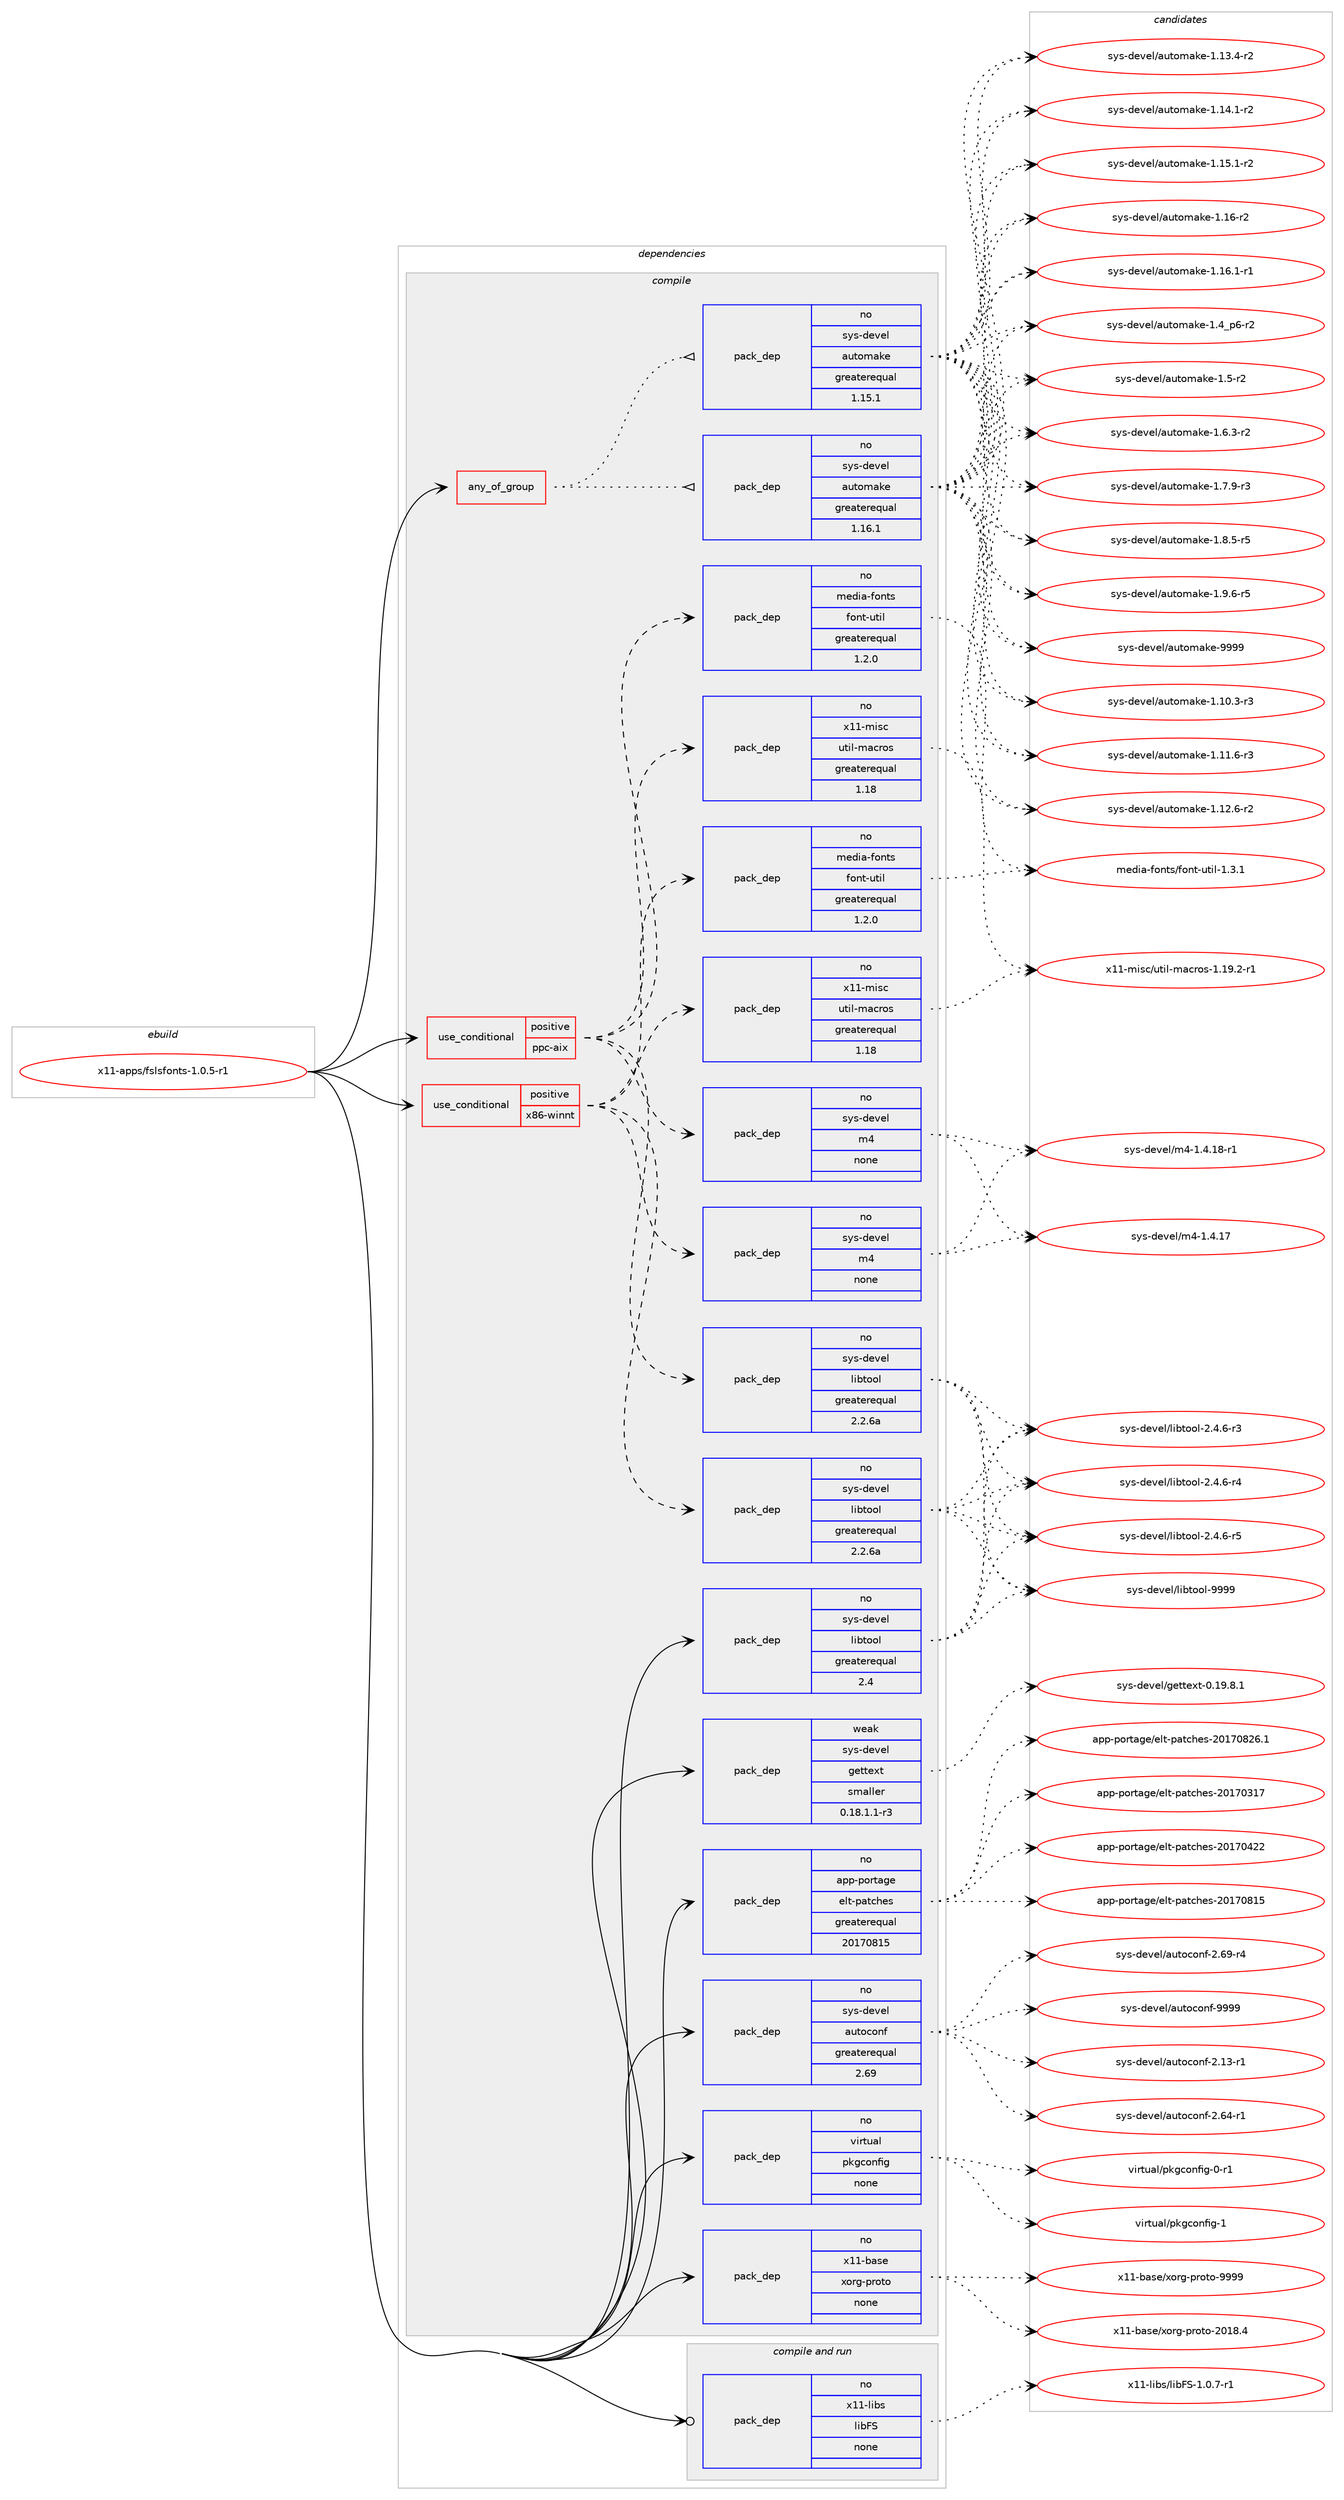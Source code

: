 digraph prolog {

# *************
# Graph options
# *************

newrank=true;
concentrate=true;
compound=true;
graph [rankdir=LR,fontname=Helvetica,fontsize=10,ranksep=1.5];#, ranksep=2.5, nodesep=0.2];
edge  [arrowhead=vee];
node  [fontname=Helvetica,fontsize=10];

# **********
# The ebuild
# **********

subgraph cluster_leftcol {
color=gray;
rank=same;
label=<<i>ebuild</i>>;
id [label="x11-apps/fslsfonts-1.0.5-r1", color=red, width=4, href="../x11-apps/fslsfonts-1.0.5-r1.svg"];
}

# ****************
# The dependencies
# ****************

subgraph cluster_midcol {
color=gray;
label=<<i>dependencies</i>>;
subgraph cluster_compile {
fillcolor="#eeeeee";
style=filled;
label=<<i>compile</i>>;
subgraph any28335 {
dependency1753351 [label=<<TABLE BORDER="0" CELLBORDER="1" CELLSPACING="0" CELLPADDING="4"><TR><TD CELLPADDING="10">any_of_group</TD></TR></TABLE>>, shape=none, color=red];subgraph pack1258785 {
dependency1753352 [label=<<TABLE BORDER="0" CELLBORDER="1" CELLSPACING="0" CELLPADDING="4" WIDTH="220"><TR><TD ROWSPAN="6" CELLPADDING="30">pack_dep</TD></TR><TR><TD WIDTH="110">no</TD></TR><TR><TD>sys-devel</TD></TR><TR><TD>automake</TD></TR><TR><TD>greaterequal</TD></TR><TR><TD>1.16.1</TD></TR></TABLE>>, shape=none, color=blue];
}
dependency1753351:e -> dependency1753352:w [weight=20,style="dotted",arrowhead="oinv"];
subgraph pack1258786 {
dependency1753353 [label=<<TABLE BORDER="0" CELLBORDER="1" CELLSPACING="0" CELLPADDING="4" WIDTH="220"><TR><TD ROWSPAN="6" CELLPADDING="30">pack_dep</TD></TR><TR><TD WIDTH="110">no</TD></TR><TR><TD>sys-devel</TD></TR><TR><TD>automake</TD></TR><TR><TD>greaterequal</TD></TR><TR><TD>1.15.1</TD></TR></TABLE>>, shape=none, color=blue];
}
dependency1753351:e -> dependency1753353:w [weight=20,style="dotted",arrowhead="oinv"];
}
id:e -> dependency1753351:w [weight=20,style="solid",arrowhead="vee"];
subgraph cond465228 {
dependency1753354 [label=<<TABLE BORDER="0" CELLBORDER="1" CELLSPACING="0" CELLPADDING="4"><TR><TD ROWSPAN="3" CELLPADDING="10">use_conditional</TD></TR><TR><TD>positive</TD></TR><TR><TD>ppc-aix</TD></TR></TABLE>>, shape=none, color=red];
subgraph pack1258787 {
dependency1753355 [label=<<TABLE BORDER="0" CELLBORDER="1" CELLSPACING="0" CELLPADDING="4" WIDTH="220"><TR><TD ROWSPAN="6" CELLPADDING="30">pack_dep</TD></TR><TR><TD WIDTH="110">no</TD></TR><TR><TD>sys-devel</TD></TR><TR><TD>libtool</TD></TR><TR><TD>greaterequal</TD></TR><TR><TD>2.2.6a</TD></TR></TABLE>>, shape=none, color=blue];
}
dependency1753354:e -> dependency1753355:w [weight=20,style="dashed",arrowhead="vee"];
subgraph pack1258788 {
dependency1753356 [label=<<TABLE BORDER="0" CELLBORDER="1" CELLSPACING="0" CELLPADDING="4" WIDTH="220"><TR><TD ROWSPAN="6" CELLPADDING="30">pack_dep</TD></TR><TR><TD WIDTH="110">no</TD></TR><TR><TD>sys-devel</TD></TR><TR><TD>m4</TD></TR><TR><TD>none</TD></TR><TR><TD></TD></TR></TABLE>>, shape=none, color=blue];
}
dependency1753354:e -> dependency1753356:w [weight=20,style="dashed",arrowhead="vee"];
subgraph pack1258789 {
dependency1753357 [label=<<TABLE BORDER="0" CELLBORDER="1" CELLSPACING="0" CELLPADDING="4" WIDTH="220"><TR><TD ROWSPAN="6" CELLPADDING="30">pack_dep</TD></TR><TR><TD WIDTH="110">no</TD></TR><TR><TD>x11-misc</TD></TR><TR><TD>util-macros</TD></TR><TR><TD>greaterequal</TD></TR><TR><TD>1.18</TD></TR></TABLE>>, shape=none, color=blue];
}
dependency1753354:e -> dependency1753357:w [weight=20,style="dashed",arrowhead="vee"];
subgraph pack1258790 {
dependency1753358 [label=<<TABLE BORDER="0" CELLBORDER="1" CELLSPACING="0" CELLPADDING="4" WIDTH="220"><TR><TD ROWSPAN="6" CELLPADDING="30">pack_dep</TD></TR><TR><TD WIDTH="110">no</TD></TR><TR><TD>media-fonts</TD></TR><TR><TD>font-util</TD></TR><TR><TD>greaterequal</TD></TR><TR><TD>1.2.0</TD></TR></TABLE>>, shape=none, color=blue];
}
dependency1753354:e -> dependency1753358:w [weight=20,style="dashed",arrowhead="vee"];
}
id:e -> dependency1753354:w [weight=20,style="solid",arrowhead="vee"];
subgraph cond465229 {
dependency1753359 [label=<<TABLE BORDER="0" CELLBORDER="1" CELLSPACING="0" CELLPADDING="4"><TR><TD ROWSPAN="3" CELLPADDING="10">use_conditional</TD></TR><TR><TD>positive</TD></TR><TR><TD>x86-winnt</TD></TR></TABLE>>, shape=none, color=red];
subgraph pack1258791 {
dependency1753360 [label=<<TABLE BORDER="0" CELLBORDER="1" CELLSPACING="0" CELLPADDING="4" WIDTH="220"><TR><TD ROWSPAN="6" CELLPADDING="30">pack_dep</TD></TR><TR><TD WIDTH="110">no</TD></TR><TR><TD>sys-devel</TD></TR><TR><TD>libtool</TD></TR><TR><TD>greaterequal</TD></TR><TR><TD>2.2.6a</TD></TR></TABLE>>, shape=none, color=blue];
}
dependency1753359:e -> dependency1753360:w [weight=20,style="dashed",arrowhead="vee"];
subgraph pack1258792 {
dependency1753361 [label=<<TABLE BORDER="0" CELLBORDER="1" CELLSPACING="0" CELLPADDING="4" WIDTH="220"><TR><TD ROWSPAN="6" CELLPADDING="30">pack_dep</TD></TR><TR><TD WIDTH="110">no</TD></TR><TR><TD>sys-devel</TD></TR><TR><TD>m4</TD></TR><TR><TD>none</TD></TR><TR><TD></TD></TR></TABLE>>, shape=none, color=blue];
}
dependency1753359:e -> dependency1753361:w [weight=20,style="dashed",arrowhead="vee"];
subgraph pack1258793 {
dependency1753362 [label=<<TABLE BORDER="0" CELLBORDER="1" CELLSPACING="0" CELLPADDING="4" WIDTH="220"><TR><TD ROWSPAN="6" CELLPADDING="30">pack_dep</TD></TR><TR><TD WIDTH="110">no</TD></TR><TR><TD>x11-misc</TD></TR><TR><TD>util-macros</TD></TR><TR><TD>greaterequal</TD></TR><TR><TD>1.18</TD></TR></TABLE>>, shape=none, color=blue];
}
dependency1753359:e -> dependency1753362:w [weight=20,style="dashed",arrowhead="vee"];
subgraph pack1258794 {
dependency1753363 [label=<<TABLE BORDER="0" CELLBORDER="1" CELLSPACING="0" CELLPADDING="4" WIDTH="220"><TR><TD ROWSPAN="6" CELLPADDING="30">pack_dep</TD></TR><TR><TD WIDTH="110">no</TD></TR><TR><TD>media-fonts</TD></TR><TR><TD>font-util</TD></TR><TR><TD>greaterequal</TD></TR><TR><TD>1.2.0</TD></TR></TABLE>>, shape=none, color=blue];
}
dependency1753359:e -> dependency1753363:w [weight=20,style="dashed",arrowhead="vee"];
}
id:e -> dependency1753359:w [weight=20,style="solid",arrowhead="vee"];
subgraph pack1258795 {
dependency1753364 [label=<<TABLE BORDER="0" CELLBORDER="1" CELLSPACING="0" CELLPADDING="4" WIDTH="220"><TR><TD ROWSPAN="6" CELLPADDING="30">pack_dep</TD></TR><TR><TD WIDTH="110">no</TD></TR><TR><TD>app-portage</TD></TR><TR><TD>elt-patches</TD></TR><TR><TD>greaterequal</TD></TR><TR><TD>20170815</TD></TR></TABLE>>, shape=none, color=blue];
}
id:e -> dependency1753364:w [weight=20,style="solid",arrowhead="vee"];
subgraph pack1258796 {
dependency1753365 [label=<<TABLE BORDER="0" CELLBORDER="1" CELLSPACING="0" CELLPADDING="4" WIDTH="220"><TR><TD ROWSPAN="6" CELLPADDING="30">pack_dep</TD></TR><TR><TD WIDTH="110">no</TD></TR><TR><TD>sys-devel</TD></TR><TR><TD>autoconf</TD></TR><TR><TD>greaterequal</TD></TR><TR><TD>2.69</TD></TR></TABLE>>, shape=none, color=blue];
}
id:e -> dependency1753365:w [weight=20,style="solid",arrowhead="vee"];
subgraph pack1258797 {
dependency1753366 [label=<<TABLE BORDER="0" CELLBORDER="1" CELLSPACING="0" CELLPADDING="4" WIDTH="220"><TR><TD ROWSPAN="6" CELLPADDING="30">pack_dep</TD></TR><TR><TD WIDTH="110">no</TD></TR><TR><TD>sys-devel</TD></TR><TR><TD>libtool</TD></TR><TR><TD>greaterequal</TD></TR><TR><TD>2.4</TD></TR></TABLE>>, shape=none, color=blue];
}
id:e -> dependency1753366:w [weight=20,style="solid",arrowhead="vee"];
subgraph pack1258798 {
dependency1753367 [label=<<TABLE BORDER="0" CELLBORDER="1" CELLSPACING="0" CELLPADDING="4" WIDTH="220"><TR><TD ROWSPAN="6" CELLPADDING="30">pack_dep</TD></TR><TR><TD WIDTH="110">no</TD></TR><TR><TD>virtual</TD></TR><TR><TD>pkgconfig</TD></TR><TR><TD>none</TD></TR><TR><TD></TD></TR></TABLE>>, shape=none, color=blue];
}
id:e -> dependency1753367:w [weight=20,style="solid",arrowhead="vee"];
subgraph pack1258799 {
dependency1753368 [label=<<TABLE BORDER="0" CELLBORDER="1" CELLSPACING="0" CELLPADDING="4" WIDTH="220"><TR><TD ROWSPAN="6" CELLPADDING="30">pack_dep</TD></TR><TR><TD WIDTH="110">no</TD></TR><TR><TD>x11-base</TD></TR><TR><TD>xorg-proto</TD></TR><TR><TD>none</TD></TR><TR><TD></TD></TR></TABLE>>, shape=none, color=blue];
}
id:e -> dependency1753368:w [weight=20,style="solid",arrowhead="vee"];
subgraph pack1258800 {
dependency1753369 [label=<<TABLE BORDER="0" CELLBORDER="1" CELLSPACING="0" CELLPADDING="4" WIDTH="220"><TR><TD ROWSPAN="6" CELLPADDING="30">pack_dep</TD></TR><TR><TD WIDTH="110">weak</TD></TR><TR><TD>sys-devel</TD></TR><TR><TD>gettext</TD></TR><TR><TD>smaller</TD></TR><TR><TD>0.18.1.1-r3</TD></TR></TABLE>>, shape=none, color=blue];
}
id:e -> dependency1753369:w [weight=20,style="solid",arrowhead="vee"];
}
subgraph cluster_compileandrun {
fillcolor="#eeeeee";
style=filled;
label=<<i>compile and run</i>>;
subgraph pack1258801 {
dependency1753370 [label=<<TABLE BORDER="0" CELLBORDER="1" CELLSPACING="0" CELLPADDING="4" WIDTH="220"><TR><TD ROWSPAN="6" CELLPADDING="30">pack_dep</TD></TR><TR><TD WIDTH="110">no</TD></TR><TR><TD>x11-libs</TD></TR><TR><TD>libFS</TD></TR><TR><TD>none</TD></TR><TR><TD></TD></TR></TABLE>>, shape=none, color=blue];
}
id:e -> dependency1753370:w [weight=20,style="solid",arrowhead="odotvee"];
}
subgraph cluster_run {
fillcolor="#eeeeee";
style=filled;
label=<<i>run</i>>;
}
}

# **************
# The candidates
# **************

subgraph cluster_choices {
rank=same;
color=gray;
label=<<i>candidates</i>>;

subgraph choice1258785 {
color=black;
nodesep=1;
choice11512111545100101118101108479711711611110997107101454946494846514511451 [label="sys-devel/automake-1.10.3-r3", color=red, width=4,href="../sys-devel/automake-1.10.3-r3.svg"];
choice11512111545100101118101108479711711611110997107101454946494946544511451 [label="sys-devel/automake-1.11.6-r3", color=red, width=4,href="../sys-devel/automake-1.11.6-r3.svg"];
choice11512111545100101118101108479711711611110997107101454946495046544511450 [label="sys-devel/automake-1.12.6-r2", color=red, width=4,href="../sys-devel/automake-1.12.6-r2.svg"];
choice11512111545100101118101108479711711611110997107101454946495146524511450 [label="sys-devel/automake-1.13.4-r2", color=red, width=4,href="../sys-devel/automake-1.13.4-r2.svg"];
choice11512111545100101118101108479711711611110997107101454946495246494511450 [label="sys-devel/automake-1.14.1-r2", color=red, width=4,href="../sys-devel/automake-1.14.1-r2.svg"];
choice11512111545100101118101108479711711611110997107101454946495346494511450 [label="sys-devel/automake-1.15.1-r2", color=red, width=4,href="../sys-devel/automake-1.15.1-r2.svg"];
choice1151211154510010111810110847971171161111099710710145494649544511450 [label="sys-devel/automake-1.16-r2", color=red, width=4,href="../sys-devel/automake-1.16-r2.svg"];
choice11512111545100101118101108479711711611110997107101454946495446494511449 [label="sys-devel/automake-1.16.1-r1", color=red, width=4,href="../sys-devel/automake-1.16.1-r1.svg"];
choice115121115451001011181011084797117116111109971071014549465295112544511450 [label="sys-devel/automake-1.4_p6-r2", color=red, width=4,href="../sys-devel/automake-1.4_p6-r2.svg"];
choice11512111545100101118101108479711711611110997107101454946534511450 [label="sys-devel/automake-1.5-r2", color=red, width=4,href="../sys-devel/automake-1.5-r2.svg"];
choice115121115451001011181011084797117116111109971071014549465446514511450 [label="sys-devel/automake-1.6.3-r2", color=red, width=4,href="../sys-devel/automake-1.6.3-r2.svg"];
choice115121115451001011181011084797117116111109971071014549465546574511451 [label="sys-devel/automake-1.7.9-r3", color=red, width=4,href="../sys-devel/automake-1.7.9-r3.svg"];
choice115121115451001011181011084797117116111109971071014549465646534511453 [label="sys-devel/automake-1.8.5-r5", color=red, width=4,href="../sys-devel/automake-1.8.5-r5.svg"];
choice115121115451001011181011084797117116111109971071014549465746544511453 [label="sys-devel/automake-1.9.6-r5", color=red, width=4,href="../sys-devel/automake-1.9.6-r5.svg"];
choice115121115451001011181011084797117116111109971071014557575757 [label="sys-devel/automake-9999", color=red, width=4,href="../sys-devel/automake-9999.svg"];
dependency1753352:e -> choice11512111545100101118101108479711711611110997107101454946494846514511451:w [style=dotted,weight="100"];
dependency1753352:e -> choice11512111545100101118101108479711711611110997107101454946494946544511451:w [style=dotted,weight="100"];
dependency1753352:e -> choice11512111545100101118101108479711711611110997107101454946495046544511450:w [style=dotted,weight="100"];
dependency1753352:e -> choice11512111545100101118101108479711711611110997107101454946495146524511450:w [style=dotted,weight="100"];
dependency1753352:e -> choice11512111545100101118101108479711711611110997107101454946495246494511450:w [style=dotted,weight="100"];
dependency1753352:e -> choice11512111545100101118101108479711711611110997107101454946495346494511450:w [style=dotted,weight="100"];
dependency1753352:e -> choice1151211154510010111810110847971171161111099710710145494649544511450:w [style=dotted,weight="100"];
dependency1753352:e -> choice11512111545100101118101108479711711611110997107101454946495446494511449:w [style=dotted,weight="100"];
dependency1753352:e -> choice115121115451001011181011084797117116111109971071014549465295112544511450:w [style=dotted,weight="100"];
dependency1753352:e -> choice11512111545100101118101108479711711611110997107101454946534511450:w [style=dotted,weight="100"];
dependency1753352:e -> choice115121115451001011181011084797117116111109971071014549465446514511450:w [style=dotted,weight="100"];
dependency1753352:e -> choice115121115451001011181011084797117116111109971071014549465546574511451:w [style=dotted,weight="100"];
dependency1753352:e -> choice115121115451001011181011084797117116111109971071014549465646534511453:w [style=dotted,weight="100"];
dependency1753352:e -> choice115121115451001011181011084797117116111109971071014549465746544511453:w [style=dotted,weight="100"];
dependency1753352:e -> choice115121115451001011181011084797117116111109971071014557575757:w [style=dotted,weight="100"];
}
subgraph choice1258786 {
color=black;
nodesep=1;
choice11512111545100101118101108479711711611110997107101454946494846514511451 [label="sys-devel/automake-1.10.3-r3", color=red, width=4,href="../sys-devel/automake-1.10.3-r3.svg"];
choice11512111545100101118101108479711711611110997107101454946494946544511451 [label="sys-devel/automake-1.11.6-r3", color=red, width=4,href="../sys-devel/automake-1.11.6-r3.svg"];
choice11512111545100101118101108479711711611110997107101454946495046544511450 [label="sys-devel/automake-1.12.6-r2", color=red, width=4,href="../sys-devel/automake-1.12.6-r2.svg"];
choice11512111545100101118101108479711711611110997107101454946495146524511450 [label="sys-devel/automake-1.13.4-r2", color=red, width=4,href="../sys-devel/automake-1.13.4-r2.svg"];
choice11512111545100101118101108479711711611110997107101454946495246494511450 [label="sys-devel/automake-1.14.1-r2", color=red, width=4,href="../sys-devel/automake-1.14.1-r2.svg"];
choice11512111545100101118101108479711711611110997107101454946495346494511450 [label="sys-devel/automake-1.15.1-r2", color=red, width=4,href="../sys-devel/automake-1.15.1-r2.svg"];
choice1151211154510010111810110847971171161111099710710145494649544511450 [label="sys-devel/automake-1.16-r2", color=red, width=4,href="../sys-devel/automake-1.16-r2.svg"];
choice11512111545100101118101108479711711611110997107101454946495446494511449 [label="sys-devel/automake-1.16.1-r1", color=red, width=4,href="../sys-devel/automake-1.16.1-r1.svg"];
choice115121115451001011181011084797117116111109971071014549465295112544511450 [label="sys-devel/automake-1.4_p6-r2", color=red, width=4,href="../sys-devel/automake-1.4_p6-r2.svg"];
choice11512111545100101118101108479711711611110997107101454946534511450 [label="sys-devel/automake-1.5-r2", color=red, width=4,href="../sys-devel/automake-1.5-r2.svg"];
choice115121115451001011181011084797117116111109971071014549465446514511450 [label="sys-devel/automake-1.6.3-r2", color=red, width=4,href="../sys-devel/automake-1.6.3-r2.svg"];
choice115121115451001011181011084797117116111109971071014549465546574511451 [label="sys-devel/automake-1.7.9-r3", color=red, width=4,href="../sys-devel/automake-1.7.9-r3.svg"];
choice115121115451001011181011084797117116111109971071014549465646534511453 [label="sys-devel/automake-1.8.5-r5", color=red, width=4,href="../sys-devel/automake-1.8.5-r5.svg"];
choice115121115451001011181011084797117116111109971071014549465746544511453 [label="sys-devel/automake-1.9.6-r5", color=red, width=4,href="../sys-devel/automake-1.9.6-r5.svg"];
choice115121115451001011181011084797117116111109971071014557575757 [label="sys-devel/automake-9999", color=red, width=4,href="../sys-devel/automake-9999.svg"];
dependency1753353:e -> choice11512111545100101118101108479711711611110997107101454946494846514511451:w [style=dotted,weight="100"];
dependency1753353:e -> choice11512111545100101118101108479711711611110997107101454946494946544511451:w [style=dotted,weight="100"];
dependency1753353:e -> choice11512111545100101118101108479711711611110997107101454946495046544511450:w [style=dotted,weight="100"];
dependency1753353:e -> choice11512111545100101118101108479711711611110997107101454946495146524511450:w [style=dotted,weight="100"];
dependency1753353:e -> choice11512111545100101118101108479711711611110997107101454946495246494511450:w [style=dotted,weight="100"];
dependency1753353:e -> choice11512111545100101118101108479711711611110997107101454946495346494511450:w [style=dotted,weight="100"];
dependency1753353:e -> choice1151211154510010111810110847971171161111099710710145494649544511450:w [style=dotted,weight="100"];
dependency1753353:e -> choice11512111545100101118101108479711711611110997107101454946495446494511449:w [style=dotted,weight="100"];
dependency1753353:e -> choice115121115451001011181011084797117116111109971071014549465295112544511450:w [style=dotted,weight="100"];
dependency1753353:e -> choice11512111545100101118101108479711711611110997107101454946534511450:w [style=dotted,weight="100"];
dependency1753353:e -> choice115121115451001011181011084797117116111109971071014549465446514511450:w [style=dotted,weight="100"];
dependency1753353:e -> choice115121115451001011181011084797117116111109971071014549465546574511451:w [style=dotted,weight="100"];
dependency1753353:e -> choice115121115451001011181011084797117116111109971071014549465646534511453:w [style=dotted,weight="100"];
dependency1753353:e -> choice115121115451001011181011084797117116111109971071014549465746544511453:w [style=dotted,weight="100"];
dependency1753353:e -> choice115121115451001011181011084797117116111109971071014557575757:w [style=dotted,weight="100"];
}
subgraph choice1258787 {
color=black;
nodesep=1;
choice1151211154510010111810110847108105981161111111084550465246544511451 [label="sys-devel/libtool-2.4.6-r3", color=red, width=4,href="../sys-devel/libtool-2.4.6-r3.svg"];
choice1151211154510010111810110847108105981161111111084550465246544511452 [label="sys-devel/libtool-2.4.6-r4", color=red, width=4,href="../sys-devel/libtool-2.4.6-r4.svg"];
choice1151211154510010111810110847108105981161111111084550465246544511453 [label="sys-devel/libtool-2.4.6-r5", color=red, width=4,href="../sys-devel/libtool-2.4.6-r5.svg"];
choice1151211154510010111810110847108105981161111111084557575757 [label="sys-devel/libtool-9999", color=red, width=4,href="../sys-devel/libtool-9999.svg"];
dependency1753355:e -> choice1151211154510010111810110847108105981161111111084550465246544511451:w [style=dotted,weight="100"];
dependency1753355:e -> choice1151211154510010111810110847108105981161111111084550465246544511452:w [style=dotted,weight="100"];
dependency1753355:e -> choice1151211154510010111810110847108105981161111111084550465246544511453:w [style=dotted,weight="100"];
dependency1753355:e -> choice1151211154510010111810110847108105981161111111084557575757:w [style=dotted,weight="100"];
}
subgraph choice1258788 {
color=black;
nodesep=1;
choice11512111545100101118101108471095245494652464955 [label="sys-devel/m4-1.4.17", color=red, width=4,href="../sys-devel/m4-1.4.17.svg"];
choice115121115451001011181011084710952454946524649564511449 [label="sys-devel/m4-1.4.18-r1", color=red, width=4,href="../sys-devel/m4-1.4.18-r1.svg"];
dependency1753356:e -> choice11512111545100101118101108471095245494652464955:w [style=dotted,weight="100"];
dependency1753356:e -> choice115121115451001011181011084710952454946524649564511449:w [style=dotted,weight="100"];
}
subgraph choice1258789 {
color=black;
nodesep=1;
choice1204949451091051159947117116105108451099799114111115454946495746504511449 [label="x11-misc/util-macros-1.19.2-r1", color=red, width=4,href="../x11-misc/util-macros-1.19.2-r1.svg"];
dependency1753357:e -> choice1204949451091051159947117116105108451099799114111115454946495746504511449:w [style=dotted,weight="100"];
}
subgraph choice1258790 {
color=black;
nodesep=1;
choice10910110010597451021111101161154710211111011645117116105108454946514649 [label="media-fonts/font-util-1.3.1", color=red, width=4,href="../media-fonts/font-util-1.3.1.svg"];
dependency1753358:e -> choice10910110010597451021111101161154710211111011645117116105108454946514649:w [style=dotted,weight="100"];
}
subgraph choice1258791 {
color=black;
nodesep=1;
choice1151211154510010111810110847108105981161111111084550465246544511451 [label="sys-devel/libtool-2.4.6-r3", color=red, width=4,href="../sys-devel/libtool-2.4.6-r3.svg"];
choice1151211154510010111810110847108105981161111111084550465246544511452 [label="sys-devel/libtool-2.4.6-r4", color=red, width=4,href="../sys-devel/libtool-2.4.6-r4.svg"];
choice1151211154510010111810110847108105981161111111084550465246544511453 [label="sys-devel/libtool-2.4.6-r5", color=red, width=4,href="../sys-devel/libtool-2.4.6-r5.svg"];
choice1151211154510010111810110847108105981161111111084557575757 [label="sys-devel/libtool-9999", color=red, width=4,href="../sys-devel/libtool-9999.svg"];
dependency1753360:e -> choice1151211154510010111810110847108105981161111111084550465246544511451:w [style=dotted,weight="100"];
dependency1753360:e -> choice1151211154510010111810110847108105981161111111084550465246544511452:w [style=dotted,weight="100"];
dependency1753360:e -> choice1151211154510010111810110847108105981161111111084550465246544511453:w [style=dotted,weight="100"];
dependency1753360:e -> choice1151211154510010111810110847108105981161111111084557575757:w [style=dotted,weight="100"];
}
subgraph choice1258792 {
color=black;
nodesep=1;
choice11512111545100101118101108471095245494652464955 [label="sys-devel/m4-1.4.17", color=red, width=4,href="../sys-devel/m4-1.4.17.svg"];
choice115121115451001011181011084710952454946524649564511449 [label="sys-devel/m4-1.4.18-r1", color=red, width=4,href="../sys-devel/m4-1.4.18-r1.svg"];
dependency1753361:e -> choice11512111545100101118101108471095245494652464955:w [style=dotted,weight="100"];
dependency1753361:e -> choice115121115451001011181011084710952454946524649564511449:w [style=dotted,weight="100"];
}
subgraph choice1258793 {
color=black;
nodesep=1;
choice1204949451091051159947117116105108451099799114111115454946495746504511449 [label="x11-misc/util-macros-1.19.2-r1", color=red, width=4,href="../x11-misc/util-macros-1.19.2-r1.svg"];
dependency1753362:e -> choice1204949451091051159947117116105108451099799114111115454946495746504511449:w [style=dotted,weight="100"];
}
subgraph choice1258794 {
color=black;
nodesep=1;
choice10910110010597451021111101161154710211111011645117116105108454946514649 [label="media-fonts/font-util-1.3.1", color=red, width=4,href="../media-fonts/font-util-1.3.1.svg"];
dependency1753363:e -> choice10910110010597451021111101161154710211111011645117116105108454946514649:w [style=dotted,weight="100"];
}
subgraph choice1258795 {
color=black;
nodesep=1;
choice97112112451121111141169710310147101108116451129711699104101115455048495548514955 [label="app-portage/elt-patches-20170317", color=red, width=4,href="../app-portage/elt-patches-20170317.svg"];
choice97112112451121111141169710310147101108116451129711699104101115455048495548525050 [label="app-portage/elt-patches-20170422", color=red, width=4,href="../app-portage/elt-patches-20170422.svg"];
choice97112112451121111141169710310147101108116451129711699104101115455048495548564953 [label="app-portage/elt-patches-20170815", color=red, width=4,href="../app-portage/elt-patches-20170815.svg"];
choice971121124511211111411697103101471011081164511297116991041011154550484955485650544649 [label="app-portage/elt-patches-20170826.1", color=red, width=4,href="../app-portage/elt-patches-20170826.1.svg"];
dependency1753364:e -> choice97112112451121111141169710310147101108116451129711699104101115455048495548514955:w [style=dotted,weight="100"];
dependency1753364:e -> choice97112112451121111141169710310147101108116451129711699104101115455048495548525050:w [style=dotted,weight="100"];
dependency1753364:e -> choice97112112451121111141169710310147101108116451129711699104101115455048495548564953:w [style=dotted,weight="100"];
dependency1753364:e -> choice971121124511211111411697103101471011081164511297116991041011154550484955485650544649:w [style=dotted,weight="100"];
}
subgraph choice1258796 {
color=black;
nodesep=1;
choice1151211154510010111810110847971171161119911111010245504649514511449 [label="sys-devel/autoconf-2.13-r1", color=red, width=4,href="../sys-devel/autoconf-2.13-r1.svg"];
choice1151211154510010111810110847971171161119911111010245504654524511449 [label="sys-devel/autoconf-2.64-r1", color=red, width=4,href="../sys-devel/autoconf-2.64-r1.svg"];
choice1151211154510010111810110847971171161119911111010245504654574511452 [label="sys-devel/autoconf-2.69-r4", color=red, width=4,href="../sys-devel/autoconf-2.69-r4.svg"];
choice115121115451001011181011084797117116111991111101024557575757 [label="sys-devel/autoconf-9999", color=red, width=4,href="../sys-devel/autoconf-9999.svg"];
dependency1753365:e -> choice1151211154510010111810110847971171161119911111010245504649514511449:w [style=dotted,weight="100"];
dependency1753365:e -> choice1151211154510010111810110847971171161119911111010245504654524511449:w [style=dotted,weight="100"];
dependency1753365:e -> choice1151211154510010111810110847971171161119911111010245504654574511452:w [style=dotted,weight="100"];
dependency1753365:e -> choice115121115451001011181011084797117116111991111101024557575757:w [style=dotted,weight="100"];
}
subgraph choice1258797 {
color=black;
nodesep=1;
choice1151211154510010111810110847108105981161111111084550465246544511451 [label="sys-devel/libtool-2.4.6-r3", color=red, width=4,href="../sys-devel/libtool-2.4.6-r3.svg"];
choice1151211154510010111810110847108105981161111111084550465246544511452 [label="sys-devel/libtool-2.4.6-r4", color=red, width=4,href="../sys-devel/libtool-2.4.6-r4.svg"];
choice1151211154510010111810110847108105981161111111084550465246544511453 [label="sys-devel/libtool-2.4.6-r5", color=red, width=4,href="../sys-devel/libtool-2.4.6-r5.svg"];
choice1151211154510010111810110847108105981161111111084557575757 [label="sys-devel/libtool-9999", color=red, width=4,href="../sys-devel/libtool-9999.svg"];
dependency1753366:e -> choice1151211154510010111810110847108105981161111111084550465246544511451:w [style=dotted,weight="100"];
dependency1753366:e -> choice1151211154510010111810110847108105981161111111084550465246544511452:w [style=dotted,weight="100"];
dependency1753366:e -> choice1151211154510010111810110847108105981161111111084550465246544511453:w [style=dotted,weight="100"];
dependency1753366:e -> choice1151211154510010111810110847108105981161111111084557575757:w [style=dotted,weight="100"];
}
subgraph choice1258798 {
color=black;
nodesep=1;
choice11810511411611797108471121071039911111010210510345484511449 [label="virtual/pkgconfig-0-r1", color=red, width=4,href="../virtual/pkgconfig-0-r1.svg"];
choice1181051141161179710847112107103991111101021051034549 [label="virtual/pkgconfig-1", color=red, width=4,href="../virtual/pkgconfig-1.svg"];
dependency1753367:e -> choice11810511411611797108471121071039911111010210510345484511449:w [style=dotted,weight="100"];
dependency1753367:e -> choice1181051141161179710847112107103991111101021051034549:w [style=dotted,weight="100"];
}
subgraph choice1258799 {
color=black;
nodesep=1;
choice1204949459897115101471201111141034511211411111611145504849564652 [label="x11-base/xorg-proto-2018.4", color=red, width=4,href="../x11-base/xorg-proto-2018.4.svg"];
choice120494945989711510147120111114103451121141111161114557575757 [label="x11-base/xorg-proto-9999", color=red, width=4,href="../x11-base/xorg-proto-9999.svg"];
dependency1753368:e -> choice1204949459897115101471201111141034511211411111611145504849564652:w [style=dotted,weight="100"];
dependency1753368:e -> choice120494945989711510147120111114103451121141111161114557575757:w [style=dotted,weight="100"];
}
subgraph choice1258800 {
color=black;
nodesep=1;
choice1151211154510010111810110847103101116116101120116454846495746564649 [label="sys-devel/gettext-0.19.8.1", color=red, width=4,href="../sys-devel/gettext-0.19.8.1.svg"];
dependency1753369:e -> choice1151211154510010111810110847103101116116101120116454846495746564649:w [style=dotted,weight="100"];
}
subgraph choice1258801 {
color=black;
nodesep=1;
choice12049494510810598115471081059870834549464846554511449 [label="x11-libs/libFS-1.0.7-r1", color=red, width=4,href="../x11-libs/libFS-1.0.7-r1.svg"];
dependency1753370:e -> choice12049494510810598115471081059870834549464846554511449:w [style=dotted,weight="100"];
}
}

}
